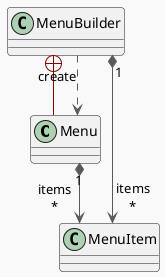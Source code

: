 @startuml
!theme mars
top to bottom direction
skinparam linetype ortho

class Menu {
}
class MenuBuilder {
}
class MenuItem {
}

Menu                      "1" *-[#595959,plain]-> "items\n*" MenuItem
MenuBuilder                +-[#820000,plain]-  Menu
MenuBuilder                -[#595959,dashed]->  Menu                      : "«create»"
MenuBuilder               "1" *-[#595959,plain]-> "items\n*" MenuItem
@enduml
